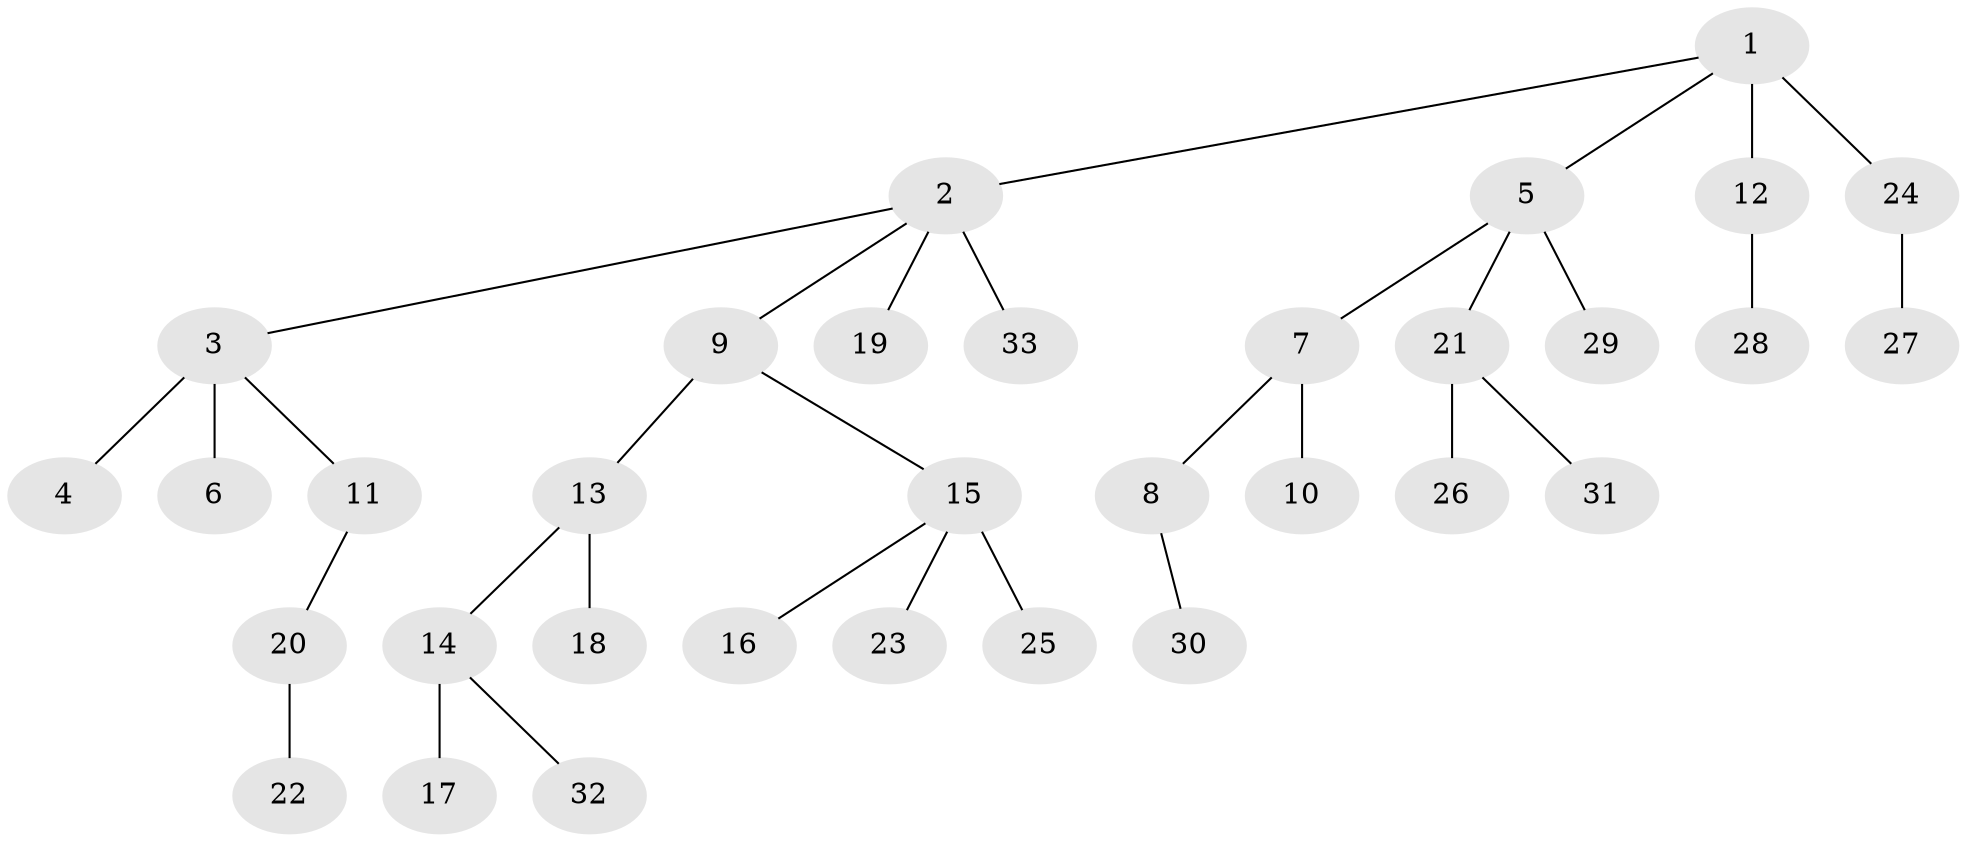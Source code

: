// original degree distribution, {6: 0.03076923076923077, 7: 0.03076923076923077, 2: 0.23076923076923078, 4: 0.09230769230769231, 1: 0.5538461538461539, 3: 0.06153846153846154}
// Generated by graph-tools (version 1.1) at 2025/36/03/09/25 02:36:44]
// undirected, 33 vertices, 32 edges
graph export_dot {
graph [start="1"]
  node [color=gray90,style=filled];
  1;
  2;
  3;
  4;
  5;
  6;
  7;
  8;
  9;
  10;
  11;
  12;
  13;
  14;
  15;
  16;
  17;
  18;
  19;
  20;
  21;
  22;
  23;
  24;
  25;
  26;
  27;
  28;
  29;
  30;
  31;
  32;
  33;
  1 -- 2 [weight=1.0];
  1 -- 5 [weight=1.0];
  1 -- 12 [weight=1.0];
  1 -- 24 [weight=2.0];
  2 -- 3 [weight=1.0];
  2 -- 9 [weight=1.0];
  2 -- 19 [weight=1.0];
  2 -- 33 [weight=2.0];
  3 -- 4 [weight=1.0];
  3 -- 6 [weight=2.0];
  3 -- 11 [weight=1.0];
  5 -- 7 [weight=1.0];
  5 -- 21 [weight=1.0];
  5 -- 29 [weight=1.0];
  7 -- 8 [weight=1.0];
  7 -- 10 [weight=1.0];
  8 -- 30 [weight=1.0];
  9 -- 13 [weight=1.0];
  9 -- 15 [weight=1.0];
  11 -- 20 [weight=1.0];
  12 -- 28 [weight=2.0];
  13 -- 14 [weight=1.0];
  13 -- 18 [weight=1.0];
  14 -- 17 [weight=1.0];
  14 -- 32 [weight=1.0];
  15 -- 16 [weight=1.0];
  15 -- 23 [weight=1.0];
  15 -- 25 [weight=3.0];
  20 -- 22 [weight=1.0];
  21 -- 26 [weight=1.0];
  21 -- 31 [weight=1.0];
  24 -- 27 [weight=1.0];
}
